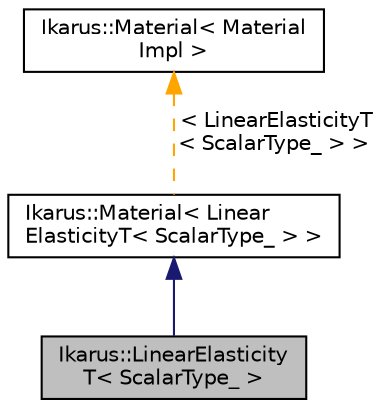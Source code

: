 digraph "Ikarus::LinearElasticityT&lt; ScalarType_ &gt;"
{
 // LATEX_PDF_SIZE
  edge [fontname="Helvetica",fontsize="10",labelfontname="Helvetica",labelfontsize="10"];
  node [fontname="Helvetica",fontsize="10",shape=record];
  Node1 [label="Ikarus::LinearElasticity\lT\< ScalarType_ \>",height=0.2,width=0.4,color="black", fillcolor="grey75", style="filled", fontcolor="black",tooltip="Implementation of the Linear Elasticity material model.The energy is computed as."];
  Node2 -> Node1 [dir="back",color="midnightblue",fontsize="10",style="solid",fontname="Helvetica"];
  Node2 [label="Ikarus::Material\< Linear\lElasticityT\< ScalarType_ \> \>",height=0.2,width=0.4,color="black", fillcolor="white", style="filled",URL="$a01301.html",tooltip=" "];
  Node3 -> Node2 [dir="back",color="orange",fontsize="10",style="dashed",label=" \< LinearElasticityT\l\< ScalarType_ \> \>" ,fontname="Helvetica"];
  Node3 [label="Ikarus::Material\< Material\lImpl \>",height=0.2,width=0.4,color="black", fillcolor="white", style="filled",URL="$a01301.html",tooltip="Interface classf or materials."];
}
